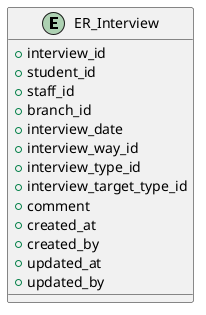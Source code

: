 @startuml

entity "ER_Interview"{
    + interview_id
    + student_id
    + staff_id
    + branch_id
    + interview_date
    + interview_way_id
    + interview_type_id
    + interview_target_type_id
    + comment
    + created_at
    + created_by
    + updated_at
    + updated_by
}

@enduml